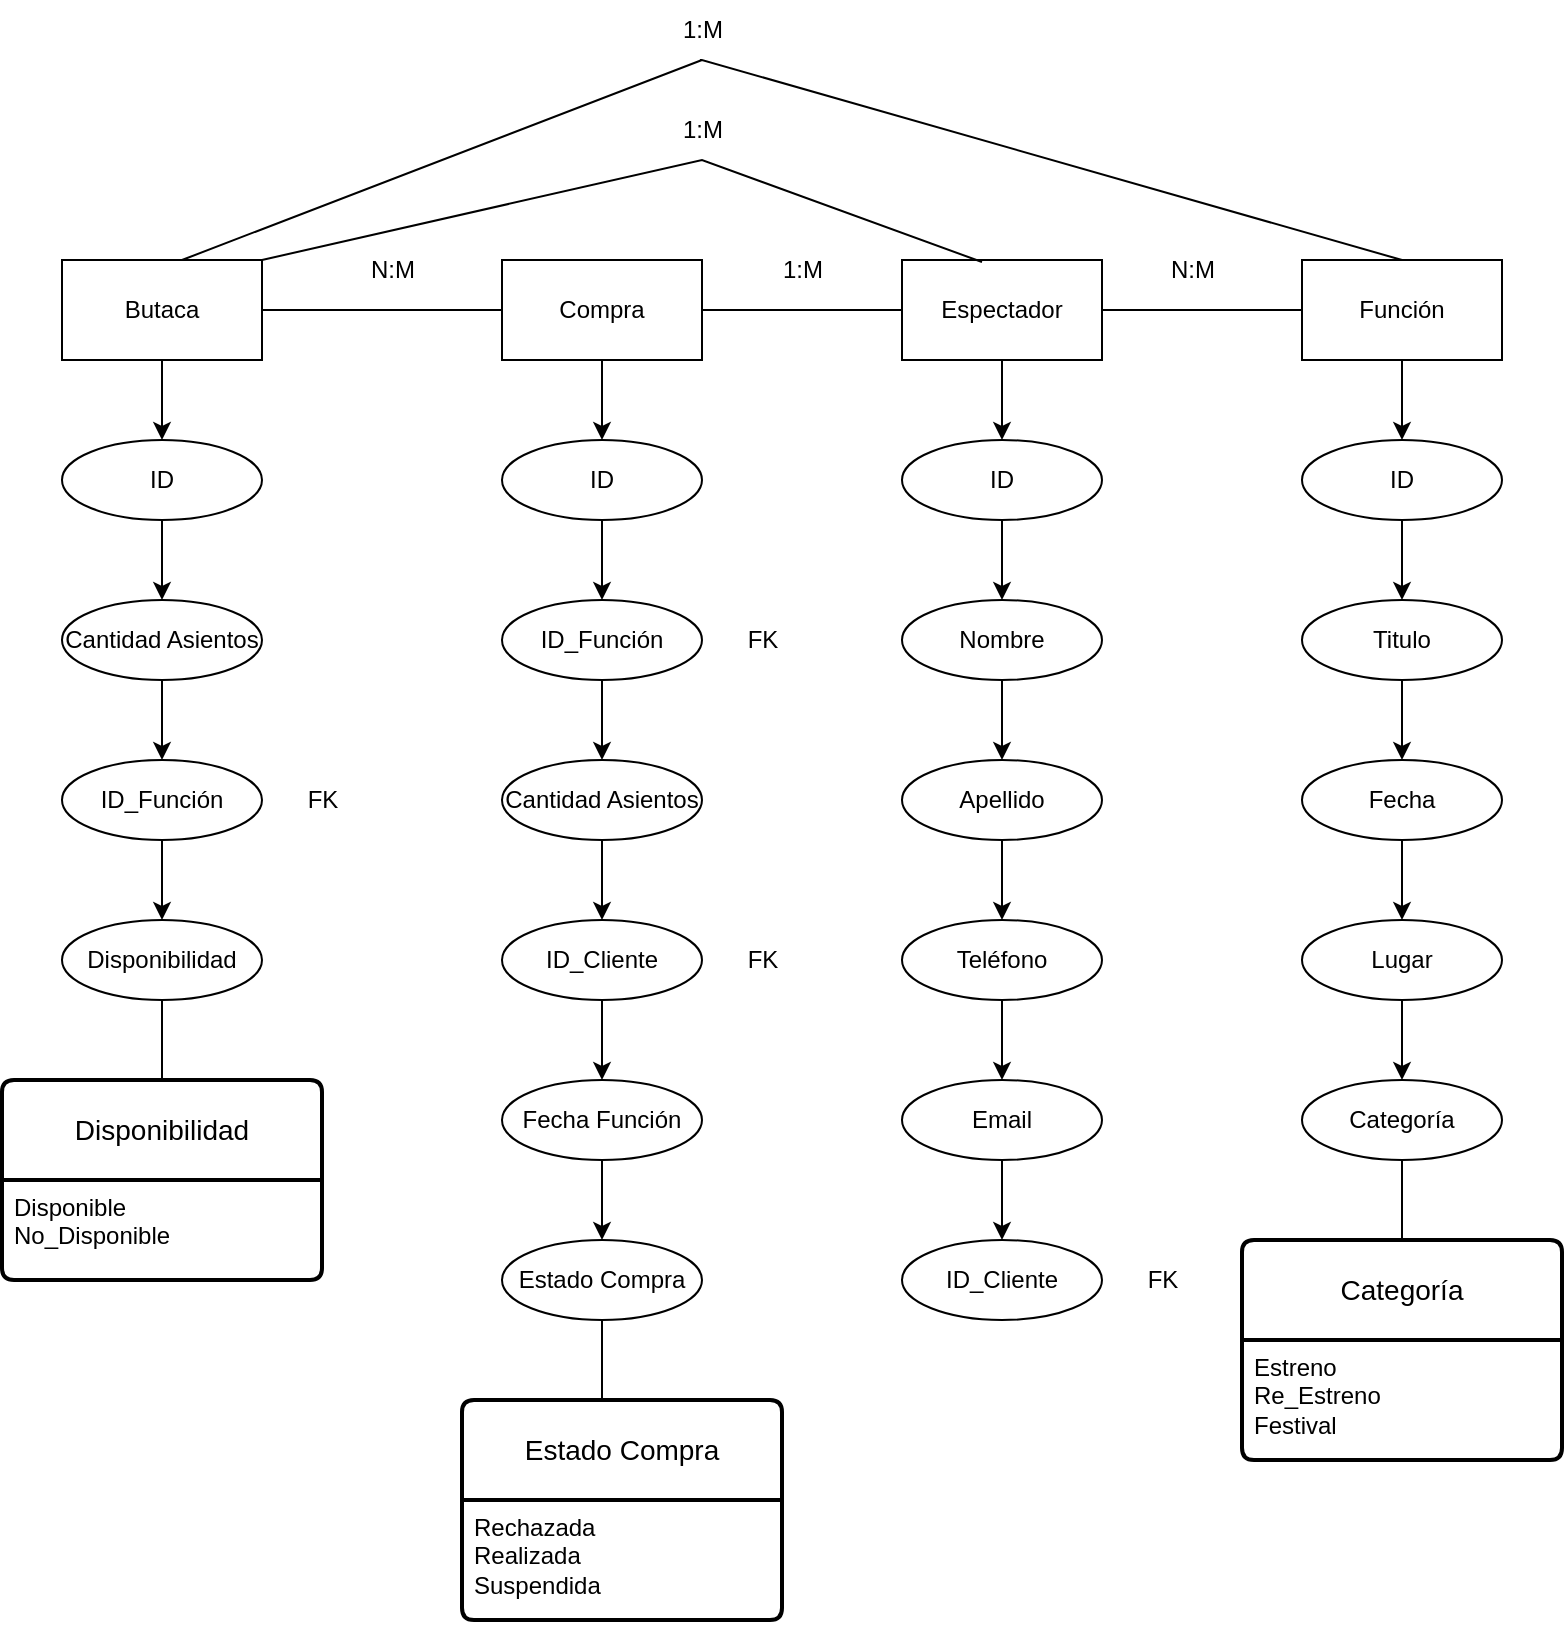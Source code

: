 <mxfile version="23.1.5" type="device">
  <diagram name="Página-1" id="gc1oJ_kR4O5vD91nSKat">
    <mxGraphModel dx="1616" dy="1782" grid="1" gridSize="10" guides="1" tooltips="1" connect="1" arrows="1" fold="1" page="1" pageScale="1" pageWidth="827" pageHeight="1169" math="0" shadow="0">
      <root>
        <mxCell id="0" />
        <mxCell id="1" parent="0" />
        <mxCell id="01lXxCvVRMcdIxpTYiAq-1" value="ID_Cliente" style="ellipse;whiteSpace=wrap;html=1;align=center;" vertex="1" parent="1">
          <mxGeometry x="120" y="560" width="100" height="40" as="geometry" />
        </mxCell>
        <mxCell id="01lXxCvVRMcdIxpTYiAq-55" value="" style="edgeStyle=orthogonalEdgeStyle;rounded=0;orthogonalLoop=1;jettySize=auto;html=1;" edge="1" parent="1" source="01lXxCvVRMcdIxpTYiAq-2" target="01lXxCvVRMcdIxpTYiAq-1">
          <mxGeometry relative="1" as="geometry" />
        </mxCell>
        <mxCell id="01lXxCvVRMcdIxpTYiAq-2" value="Email" style="ellipse;whiteSpace=wrap;html=1;align=center;" vertex="1" parent="1">
          <mxGeometry x="120" y="480" width="100" height="40" as="geometry" />
        </mxCell>
        <mxCell id="01lXxCvVRMcdIxpTYiAq-54" value="" style="edgeStyle=orthogonalEdgeStyle;rounded=0;orthogonalLoop=1;jettySize=auto;html=1;" edge="1" parent="1" source="01lXxCvVRMcdIxpTYiAq-3" target="01lXxCvVRMcdIxpTYiAq-2">
          <mxGeometry relative="1" as="geometry" />
        </mxCell>
        <mxCell id="01lXxCvVRMcdIxpTYiAq-3" value="Teléfono" style="ellipse;whiteSpace=wrap;html=1;align=center;" vertex="1" parent="1">
          <mxGeometry x="120" y="400" width="100" height="40" as="geometry" />
        </mxCell>
        <mxCell id="01lXxCvVRMcdIxpTYiAq-51" value="" style="edgeStyle=orthogonalEdgeStyle;rounded=0;orthogonalLoop=1;jettySize=auto;html=1;" edge="1" parent="1" source="01lXxCvVRMcdIxpTYiAq-4" target="01lXxCvVRMcdIxpTYiAq-5">
          <mxGeometry relative="1" as="geometry" />
        </mxCell>
        <mxCell id="01lXxCvVRMcdIxpTYiAq-4" value="ID" style="ellipse;whiteSpace=wrap;html=1;align=center;" vertex="1" parent="1">
          <mxGeometry x="120" y="160" width="100" height="40" as="geometry" />
        </mxCell>
        <mxCell id="01lXxCvVRMcdIxpTYiAq-52" value="" style="edgeStyle=orthogonalEdgeStyle;rounded=0;orthogonalLoop=1;jettySize=auto;html=1;" edge="1" parent="1" source="01lXxCvVRMcdIxpTYiAq-5" target="01lXxCvVRMcdIxpTYiAq-6">
          <mxGeometry relative="1" as="geometry" />
        </mxCell>
        <mxCell id="01lXxCvVRMcdIxpTYiAq-5" value="Nombre" style="ellipse;whiteSpace=wrap;html=1;align=center;" vertex="1" parent="1">
          <mxGeometry x="120" y="240" width="100" height="40" as="geometry" />
        </mxCell>
        <mxCell id="01lXxCvVRMcdIxpTYiAq-53" value="" style="edgeStyle=orthogonalEdgeStyle;rounded=0;orthogonalLoop=1;jettySize=auto;html=1;" edge="1" parent="1" source="01lXxCvVRMcdIxpTYiAq-6" target="01lXxCvVRMcdIxpTYiAq-3">
          <mxGeometry relative="1" as="geometry" />
        </mxCell>
        <mxCell id="01lXxCvVRMcdIxpTYiAq-6" value="Apellido" style="ellipse;whiteSpace=wrap;html=1;align=center;" vertex="1" parent="1">
          <mxGeometry x="120" y="320" width="100" height="40" as="geometry" />
        </mxCell>
        <mxCell id="01lXxCvVRMcdIxpTYiAq-50" value="" style="edgeStyle=orthogonalEdgeStyle;rounded=0;orthogonalLoop=1;jettySize=auto;html=1;" edge="1" parent="1" source="01lXxCvVRMcdIxpTYiAq-7" target="01lXxCvVRMcdIxpTYiAq-4">
          <mxGeometry relative="1" as="geometry" />
        </mxCell>
        <mxCell id="01lXxCvVRMcdIxpTYiAq-7" value="Espectador" style="whiteSpace=wrap;html=1;align=center;" vertex="1" parent="1">
          <mxGeometry x="120" y="70" width="100" height="50" as="geometry" />
        </mxCell>
        <mxCell id="01lXxCvVRMcdIxpTYiAq-35" value="" style="edgeStyle=orthogonalEdgeStyle;rounded=0;orthogonalLoop=1;jettySize=auto;html=1;" edge="1" parent="1" source="01lXxCvVRMcdIxpTYiAq-8" target="01lXxCvVRMcdIxpTYiAq-26">
          <mxGeometry relative="1" as="geometry" />
        </mxCell>
        <mxCell id="01lXxCvVRMcdIxpTYiAq-8" value="Butaca" style="whiteSpace=wrap;html=1;align=center;" vertex="1" parent="1">
          <mxGeometry x="-300" y="70" width="100" height="50" as="geometry" />
        </mxCell>
        <mxCell id="01lXxCvVRMcdIxpTYiAq-56" value="" style="edgeStyle=orthogonalEdgeStyle;rounded=0;orthogonalLoop=1;jettySize=auto;html=1;" edge="1" parent="1" source="01lXxCvVRMcdIxpTYiAq-9" target="01lXxCvVRMcdIxpTYiAq-16">
          <mxGeometry relative="1" as="geometry" />
        </mxCell>
        <mxCell id="01lXxCvVRMcdIxpTYiAq-9" value="Función" style="whiteSpace=wrap;html=1;align=center;" vertex="1" parent="1">
          <mxGeometry x="320" y="70" width="100" height="50" as="geometry" />
        </mxCell>
        <mxCell id="01lXxCvVRMcdIxpTYiAq-40" value="" style="edgeStyle=orthogonalEdgeStyle;rounded=0;orthogonalLoop=1;jettySize=auto;html=1;" edge="1" parent="1" source="01lXxCvVRMcdIxpTYiAq-10" target="01lXxCvVRMcdIxpTYiAq-29">
          <mxGeometry relative="1" as="geometry" />
        </mxCell>
        <mxCell id="01lXxCvVRMcdIxpTYiAq-10" value="Compra" style="whiteSpace=wrap;html=1;align=center;" vertex="1" parent="1">
          <mxGeometry x="-80" y="70" width="100" height="50" as="geometry" />
        </mxCell>
        <mxCell id="01lXxCvVRMcdIxpTYiAq-63" value="" style="edgeStyle=orthogonalEdgeStyle;rounded=0;orthogonalLoop=1;jettySize=auto;html=1;" edge="1" parent="1" source="01lXxCvVRMcdIxpTYiAq-12" target="01lXxCvVRMcdIxpTYiAq-62">
          <mxGeometry relative="1" as="geometry" />
        </mxCell>
        <mxCell id="01lXxCvVRMcdIxpTYiAq-12" value="Categoría" style="ellipse;whiteSpace=wrap;html=1;align=center;" vertex="1" parent="1">
          <mxGeometry x="320" y="480" width="100" height="40" as="geometry" />
        </mxCell>
        <mxCell id="01lXxCvVRMcdIxpTYiAq-60" value="" style="edgeStyle=orthogonalEdgeStyle;rounded=0;orthogonalLoop=1;jettySize=auto;html=1;" edge="1" parent="1" source="01lXxCvVRMcdIxpTYiAq-13" target="01lXxCvVRMcdIxpTYiAq-12">
          <mxGeometry relative="1" as="geometry" />
        </mxCell>
        <mxCell id="01lXxCvVRMcdIxpTYiAq-13" value="Lugar" style="ellipse;whiteSpace=wrap;html=1;align=center;" vertex="1" parent="1">
          <mxGeometry x="320" y="400" width="100" height="40" as="geometry" />
        </mxCell>
        <mxCell id="01lXxCvVRMcdIxpTYiAq-59" value="" style="edgeStyle=orthogonalEdgeStyle;rounded=0;orthogonalLoop=1;jettySize=auto;html=1;" edge="1" parent="1" source="01lXxCvVRMcdIxpTYiAq-14" target="01lXxCvVRMcdIxpTYiAq-13">
          <mxGeometry relative="1" as="geometry" />
        </mxCell>
        <mxCell id="01lXxCvVRMcdIxpTYiAq-14" value="Fecha" style="ellipse;whiteSpace=wrap;html=1;align=center;" vertex="1" parent="1">
          <mxGeometry x="320" y="320" width="100" height="40" as="geometry" />
        </mxCell>
        <mxCell id="01lXxCvVRMcdIxpTYiAq-58" value="" style="edgeStyle=orthogonalEdgeStyle;rounded=0;orthogonalLoop=1;jettySize=auto;html=1;" edge="1" parent="1" source="01lXxCvVRMcdIxpTYiAq-15" target="01lXxCvVRMcdIxpTYiAq-14">
          <mxGeometry relative="1" as="geometry" />
        </mxCell>
        <mxCell id="01lXxCvVRMcdIxpTYiAq-15" value="Titulo" style="ellipse;whiteSpace=wrap;html=1;align=center;" vertex="1" parent="1">
          <mxGeometry x="320" y="240" width="100" height="40" as="geometry" />
        </mxCell>
        <mxCell id="01lXxCvVRMcdIxpTYiAq-57" value="" style="edgeStyle=orthogonalEdgeStyle;rounded=0;orthogonalLoop=1;jettySize=auto;html=1;" edge="1" parent="1" source="01lXxCvVRMcdIxpTYiAq-16" target="01lXxCvVRMcdIxpTYiAq-15">
          <mxGeometry relative="1" as="geometry" />
        </mxCell>
        <mxCell id="01lXxCvVRMcdIxpTYiAq-16" value="ID" style="ellipse;whiteSpace=wrap;html=1;align=center;" vertex="1" parent="1">
          <mxGeometry x="320" y="160" width="100" height="40" as="geometry" />
        </mxCell>
        <mxCell id="01lXxCvVRMcdIxpTYiAq-45" value="" style="edgeStyle=orthogonalEdgeStyle;rounded=0;orthogonalLoop=1;jettySize=auto;html=1;" edge="1" parent="1" source="01lXxCvVRMcdIxpTYiAq-17" target="01lXxCvVRMcdIxpTYiAq-32">
          <mxGeometry relative="1" as="geometry" />
        </mxCell>
        <mxCell id="01lXxCvVRMcdIxpTYiAq-17" value="Fecha Función" style="ellipse;whiteSpace=wrap;html=1;align=center;" vertex="1" parent="1">
          <mxGeometry x="-80" y="480" width="100" height="40" as="geometry" />
        </mxCell>
        <mxCell id="01lXxCvVRMcdIxpTYiAq-44" value="" style="edgeStyle=orthogonalEdgeStyle;rounded=0;orthogonalLoop=1;jettySize=auto;html=1;" edge="1" parent="1" source="01lXxCvVRMcdIxpTYiAq-18" target="01lXxCvVRMcdIxpTYiAq-17">
          <mxGeometry relative="1" as="geometry" />
        </mxCell>
        <mxCell id="01lXxCvVRMcdIxpTYiAq-18" value="ID_Cliente" style="ellipse;whiteSpace=wrap;html=1;align=center;" vertex="1" parent="1">
          <mxGeometry x="-80" y="400" width="100" height="40" as="geometry" />
        </mxCell>
        <mxCell id="01lXxCvVRMcdIxpTYiAq-39" value="" style="edgeStyle=orthogonalEdgeStyle;rounded=0;orthogonalLoop=1;jettySize=auto;html=1;" edge="1" parent="1" source="01lXxCvVRMcdIxpTYiAq-23" target="01lXxCvVRMcdIxpTYiAq-28">
          <mxGeometry relative="1" as="geometry" />
        </mxCell>
        <mxCell id="01lXxCvVRMcdIxpTYiAq-23" value="Disponibilidad" style="ellipse;whiteSpace=wrap;html=1;align=center;" vertex="1" parent="1">
          <mxGeometry x="-300" y="400" width="100" height="40" as="geometry" />
        </mxCell>
        <mxCell id="01lXxCvVRMcdIxpTYiAq-38" value="" style="edgeStyle=orthogonalEdgeStyle;rounded=0;orthogonalLoop=1;jettySize=auto;html=1;" edge="1" parent="1" source="01lXxCvVRMcdIxpTYiAq-24" target="01lXxCvVRMcdIxpTYiAq-23">
          <mxGeometry relative="1" as="geometry" />
        </mxCell>
        <mxCell id="01lXxCvVRMcdIxpTYiAq-24" value="ID_Función" style="ellipse;whiteSpace=wrap;html=1;align=center;" vertex="1" parent="1">
          <mxGeometry x="-300" y="320" width="100" height="40" as="geometry" />
        </mxCell>
        <mxCell id="01lXxCvVRMcdIxpTYiAq-37" value="" style="edgeStyle=orthogonalEdgeStyle;rounded=0;orthogonalLoop=1;jettySize=auto;html=1;" edge="1" parent="1" source="01lXxCvVRMcdIxpTYiAq-25" target="01lXxCvVRMcdIxpTYiAq-24">
          <mxGeometry relative="1" as="geometry" />
        </mxCell>
        <mxCell id="01lXxCvVRMcdIxpTYiAq-25" value="Cantidad Asientos" style="ellipse;whiteSpace=wrap;html=1;align=center;" vertex="1" parent="1">
          <mxGeometry x="-300" y="240" width="100" height="40" as="geometry" />
        </mxCell>
        <mxCell id="01lXxCvVRMcdIxpTYiAq-36" value="" style="edgeStyle=orthogonalEdgeStyle;rounded=0;orthogonalLoop=1;jettySize=auto;html=1;" edge="1" parent="1" source="01lXxCvVRMcdIxpTYiAq-26" target="01lXxCvVRMcdIxpTYiAq-25">
          <mxGeometry relative="1" as="geometry" />
        </mxCell>
        <mxCell id="01lXxCvVRMcdIxpTYiAq-26" value="ID" style="ellipse;whiteSpace=wrap;html=1;align=center;" vertex="1" parent="1">
          <mxGeometry x="-300" y="160" width="100" height="40" as="geometry" />
        </mxCell>
        <mxCell id="01lXxCvVRMcdIxpTYiAq-27" value="Disponibilidad" style="swimlane;childLayout=stackLayout;horizontal=1;startSize=50;horizontalStack=0;rounded=1;fontSize=14;fontStyle=0;strokeWidth=2;resizeParent=0;resizeLast=1;shadow=0;dashed=0;align=center;arcSize=4;whiteSpace=wrap;html=1;" vertex="1" parent="1">
          <mxGeometry x="-330" y="480" width="160" height="100" as="geometry" />
        </mxCell>
        <mxCell id="01lXxCvVRMcdIxpTYiAq-28" value="Disponible&lt;br&gt;No_Disponible&lt;div&gt;&lt;br/&gt;&lt;/div&gt;" style="align=left;strokeColor=none;fillColor=none;spacingLeft=4;fontSize=12;verticalAlign=top;resizable=0;rotatable=0;part=1;html=1;" vertex="1" parent="01lXxCvVRMcdIxpTYiAq-27">
          <mxGeometry y="50" width="160" height="50" as="geometry" />
        </mxCell>
        <mxCell id="01lXxCvVRMcdIxpTYiAq-41" value="" style="edgeStyle=orthogonalEdgeStyle;rounded=0;orthogonalLoop=1;jettySize=auto;html=1;" edge="1" parent="1" source="01lXxCvVRMcdIxpTYiAq-29" target="01lXxCvVRMcdIxpTYiAq-30">
          <mxGeometry relative="1" as="geometry" />
        </mxCell>
        <mxCell id="01lXxCvVRMcdIxpTYiAq-29" value="ID" style="ellipse;whiteSpace=wrap;html=1;align=center;" vertex="1" parent="1">
          <mxGeometry x="-80" y="160" width="100" height="40" as="geometry" />
        </mxCell>
        <mxCell id="01lXxCvVRMcdIxpTYiAq-42" value="" style="edgeStyle=orthogonalEdgeStyle;rounded=0;orthogonalLoop=1;jettySize=auto;html=1;" edge="1" parent="1" source="01lXxCvVRMcdIxpTYiAq-30" target="01lXxCvVRMcdIxpTYiAq-31">
          <mxGeometry relative="1" as="geometry" />
        </mxCell>
        <mxCell id="01lXxCvVRMcdIxpTYiAq-30" value="ID_Función" style="ellipse;whiteSpace=wrap;html=1;align=center;" vertex="1" parent="1">
          <mxGeometry x="-80" y="240" width="100" height="40" as="geometry" />
        </mxCell>
        <mxCell id="01lXxCvVRMcdIxpTYiAq-43" value="" style="edgeStyle=orthogonalEdgeStyle;rounded=0;orthogonalLoop=1;jettySize=auto;html=1;" edge="1" parent="1" source="01lXxCvVRMcdIxpTYiAq-31" target="01lXxCvVRMcdIxpTYiAq-18">
          <mxGeometry relative="1" as="geometry" />
        </mxCell>
        <mxCell id="01lXxCvVRMcdIxpTYiAq-31" value="Cantidad Asientos" style="ellipse;whiteSpace=wrap;html=1;align=center;" vertex="1" parent="1">
          <mxGeometry x="-80" y="320" width="100" height="40" as="geometry" />
        </mxCell>
        <mxCell id="01lXxCvVRMcdIxpTYiAq-46" value="" style="edgeStyle=orthogonalEdgeStyle;rounded=0;orthogonalLoop=1;jettySize=auto;html=1;" edge="1" parent="1" source="01lXxCvVRMcdIxpTYiAq-32" target="01lXxCvVRMcdIxpTYiAq-34">
          <mxGeometry relative="1" as="geometry" />
        </mxCell>
        <mxCell id="01lXxCvVRMcdIxpTYiAq-32" value="Estado Compra" style="ellipse;whiteSpace=wrap;html=1;align=center;" vertex="1" parent="1">
          <mxGeometry x="-80" y="560" width="100" height="40" as="geometry" />
        </mxCell>
        <mxCell id="01lXxCvVRMcdIxpTYiAq-33" value="Estado Compra" style="swimlane;childLayout=stackLayout;horizontal=1;startSize=50;horizontalStack=0;rounded=1;fontSize=14;fontStyle=0;strokeWidth=2;resizeParent=0;resizeLast=1;shadow=0;dashed=0;align=center;arcSize=4;whiteSpace=wrap;html=1;" vertex="1" parent="1">
          <mxGeometry x="-100" y="640" width="160" height="110" as="geometry" />
        </mxCell>
        <mxCell id="01lXxCvVRMcdIxpTYiAq-34" value="Rechazada&lt;br&gt;Realizada&lt;br&gt;Suspendida&lt;br&gt;&lt;div&gt;&lt;br&gt;&lt;/div&gt;" style="align=left;strokeColor=none;fillColor=none;spacingLeft=4;fontSize=12;verticalAlign=top;resizable=0;rotatable=0;part=1;html=1;" vertex="1" parent="01lXxCvVRMcdIxpTYiAq-33">
          <mxGeometry y="50" width="160" height="60" as="geometry" />
        </mxCell>
        <mxCell id="01lXxCvVRMcdIxpTYiAq-61" value="Categoría" style="swimlane;childLayout=stackLayout;horizontal=1;startSize=50;horizontalStack=0;rounded=1;fontSize=14;fontStyle=0;strokeWidth=2;resizeParent=0;resizeLast=1;shadow=0;dashed=0;align=center;arcSize=4;whiteSpace=wrap;html=1;" vertex="1" parent="1">
          <mxGeometry x="290" y="560" width="160" height="110" as="geometry" />
        </mxCell>
        <mxCell id="01lXxCvVRMcdIxpTYiAq-62" value="Estreno&lt;br&gt;Re_Estreno&lt;br&gt;Festival&lt;br&gt;&lt;div&gt;&lt;br&gt;&lt;/div&gt;" style="align=left;strokeColor=none;fillColor=none;spacingLeft=4;fontSize=12;verticalAlign=top;resizable=0;rotatable=0;part=1;html=1;" vertex="1" parent="01lXxCvVRMcdIxpTYiAq-61">
          <mxGeometry y="50" width="160" height="60" as="geometry" />
        </mxCell>
        <mxCell id="01lXxCvVRMcdIxpTYiAq-64" value="FK" style="text;html=1;align=center;verticalAlign=middle;resizable=0;points=[];autosize=1;strokeColor=none;fillColor=none;" vertex="1" parent="1">
          <mxGeometry x="-190" y="325" width="40" height="30" as="geometry" />
        </mxCell>
        <mxCell id="01lXxCvVRMcdIxpTYiAq-65" value="FK" style="text;html=1;align=center;verticalAlign=middle;resizable=0;points=[];autosize=1;strokeColor=none;fillColor=none;" vertex="1" parent="1">
          <mxGeometry x="30" y="245" width="40" height="30" as="geometry" />
        </mxCell>
        <mxCell id="01lXxCvVRMcdIxpTYiAq-66" value="FK" style="text;html=1;align=center;verticalAlign=middle;resizable=0;points=[];autosize=1;strokeColor=none;fillColor=none;" vertex="1" parent="1">
          <mxGeometry x="30" y="405" width="40" height="30" as="geometry" />
        </mxCell>
        <mxCell id="01lXxCvVRMcdIxpTYiAq-67" value="FK" style="text;html=1;align=center;verticalAlign=middle;resizable=0;points=[];autosize=1;strokeColor=none;fillColor=none;" vertex="1" parent="1">
          <mxGeometry x="230" y="565" width="40" height="30" as="geometry" />
        </mxCell>
        <mxCell id="01lXxCvVRMcdIxpTYiAq-70" value="" style="endArrow=none;html=1;rounded=0;entryX=0;entryY=0.5;entryDx=0;entryDy=0;exitX=1;exitY=0.5;exitDx=0;exitDy=0;" edge="1" parent="1" source="01lXxCvVRMcdIxpTYiAq-8" target="01lXxCvVRMcdIxpTYiAq-10">
          <mxGeometry width="50" height="50" relative="1" as="geometry">
            <mxPoint x="-160" y="120" as="sourcePoint" />
            <mxPoint x="-110" y="70" as="targetPoint" />
          </mxGeometry>
        </mxCell>
        <mxCell id="01lXxCvVRMcdIxpTYiAq-71" value="N:M" style="text;html=1;align=center;verticalAlign=middle;resizable=0;points=[];autosize=1;strokeColor=none;fillColor=none;" vertex="1" parent="1">
          <mxGeometry x="-160" y="60" width="50" height="30" as="geometry" />
        </mxCell>
        <mxCell id="01lXxCvVRMcdIxpTYiAq-72" value="" style="endArrow=none;html=1;rounded=0;entryX=0;entryY=0.5;entryDx=0;entryDy=0;exitX=1;exitY=0.5;exitDx=0;exitDy=0;" edge="1" parent="1" source="01lXxCvVRMcdIxpTYiAq-10" target="01lXxCvVRMcdIxpTYiAq-7">
          <mxGeometry width="50" height="50" relative="1" as="geometry">
            <mxPoint x="40" y="120" as="sourcePoint" />
            <mxPoint x="90" y="70" as="targetPoint" />
          </mxGeometry>
        </mxCell>
        <mxCell id="01lXxCvVRMcdIxpTYiAq-73" value="1:M" style="text;html=1;align=center;verticalAlign=middle;resizable=0;points=[];autosize=1;strokeColor=none;fillColor=none;" vertex="1" parent="1">
          <mxGeometry x="50" y="60" width="40" height="30" as="geometry" />
        </mxCell>
        <mxCell id="01lXxCvVRMcdIxpTYiAq-74" value="" style="endArrow=none;html=1;rounded=0;entryX=0;entryY=0.5;entryDx=0;entryDy=0;exitX=1;exitY=0.5;exitDx=0;exitDy=0;" edge="1" parent="1" source="01lXxCvVRMcdIxpTYiAq-7" target="01lXxCvVRMcdIxpTYiAq-9">
          <mxGeometry width="50" height="50" relative="1" as="geometry">
            <mxPoint x="240" y="120" as="sourcePoint" />
            <mxPoint x="290" y="70" as="targetPoint" />
          </mxGeometry>
        </mxCell>
        <mxCell id="01lXxCvVRMcdIxpTYiAq-75" value="N:M" style="text;html=1;align=center;verticalAlign=middle;resizable=0;points=[];autosize=1;strokeColor=none;fillColor=none;" vertex="1" parent="1">
          <mxGeometry x="240" y="60" width="50" height="30" as="geometry" />
        </mxCell>
        <mxCell id="01lXxCvVRMcdIxpTYiAq-76" value="" style="endArrow=none;html=1;rounded=0;exitX=0.5;exitY=0;exitDx=0;exitDy=0;" edge="1" parent="1" source="01lXxCvVRMcdIxpTYiAq-9">
          <mxGeometry width="50" height="50" relative="1" as="geometry">
            <mxPoint x="-30" y="20" as="sourcePoint" />
            <mxPoint x="20" y="-30" as="targetPoint" />
            <Array as="points">
              <mxPoint x="20" y="-30" />
              <mxPoint x="-240" y="70" />
            </Array>
          </mxGeometry>
        </mxCell>
        <mxCell id="01lXxCvVRMcdIxpTYiAq-77" value="1:M" style="text;html=1;align=center;verticalAlign=middle;resizable=0;points=[];autosize=1;strokeColor=none;fillColor=none;" vertex="1" parent="1">
          <mxGeometry y="-60" width="40" height="30" as="geometry" />
        </mxCell>
        <mxCell id="01lXxCvVRMcdIxpTYiAq-78" value="" style="endArrow=none;html=1;rounded=0;entryX=1;entryY=0;entryDx=0;entryDy=0;exitX=0.4;exitY=0.02;exitDx=0;exitDy=0;exitPerimeter=0;" edge="1" parent="1" source="01lXxCvVRMcdIxpTYiAq-7" target="01lXxCvVRMcdIxpTYiAq-8">
          <mxGeometry width="50" height="50" relative="1" as="geometry">
            <mxPoint x="-20" y="50" as="sourcePoint" />
            <mxPoint x="30" as="targetPoint" />
            <Array as="points">
              <mxPoint x="20" y="20" />
            </Array>
          </mxGeometry>
        </mxCell>
        <mxCell id="01lXxCvVRMcdIxpTYiAq-79" value="1:M" style="text;html=1;align=center;verticalAlign=middle;resizable=0;points=[];autosize=1;strokeColor=none;fillColor=none;" vertex="1" parent="1">
          <mxGeometry y="-10" width="40" height="30" as="geometry" />
        </mxCell>
      </root>
    </mxGraphModel>
  </diagram>
</mxfile>
